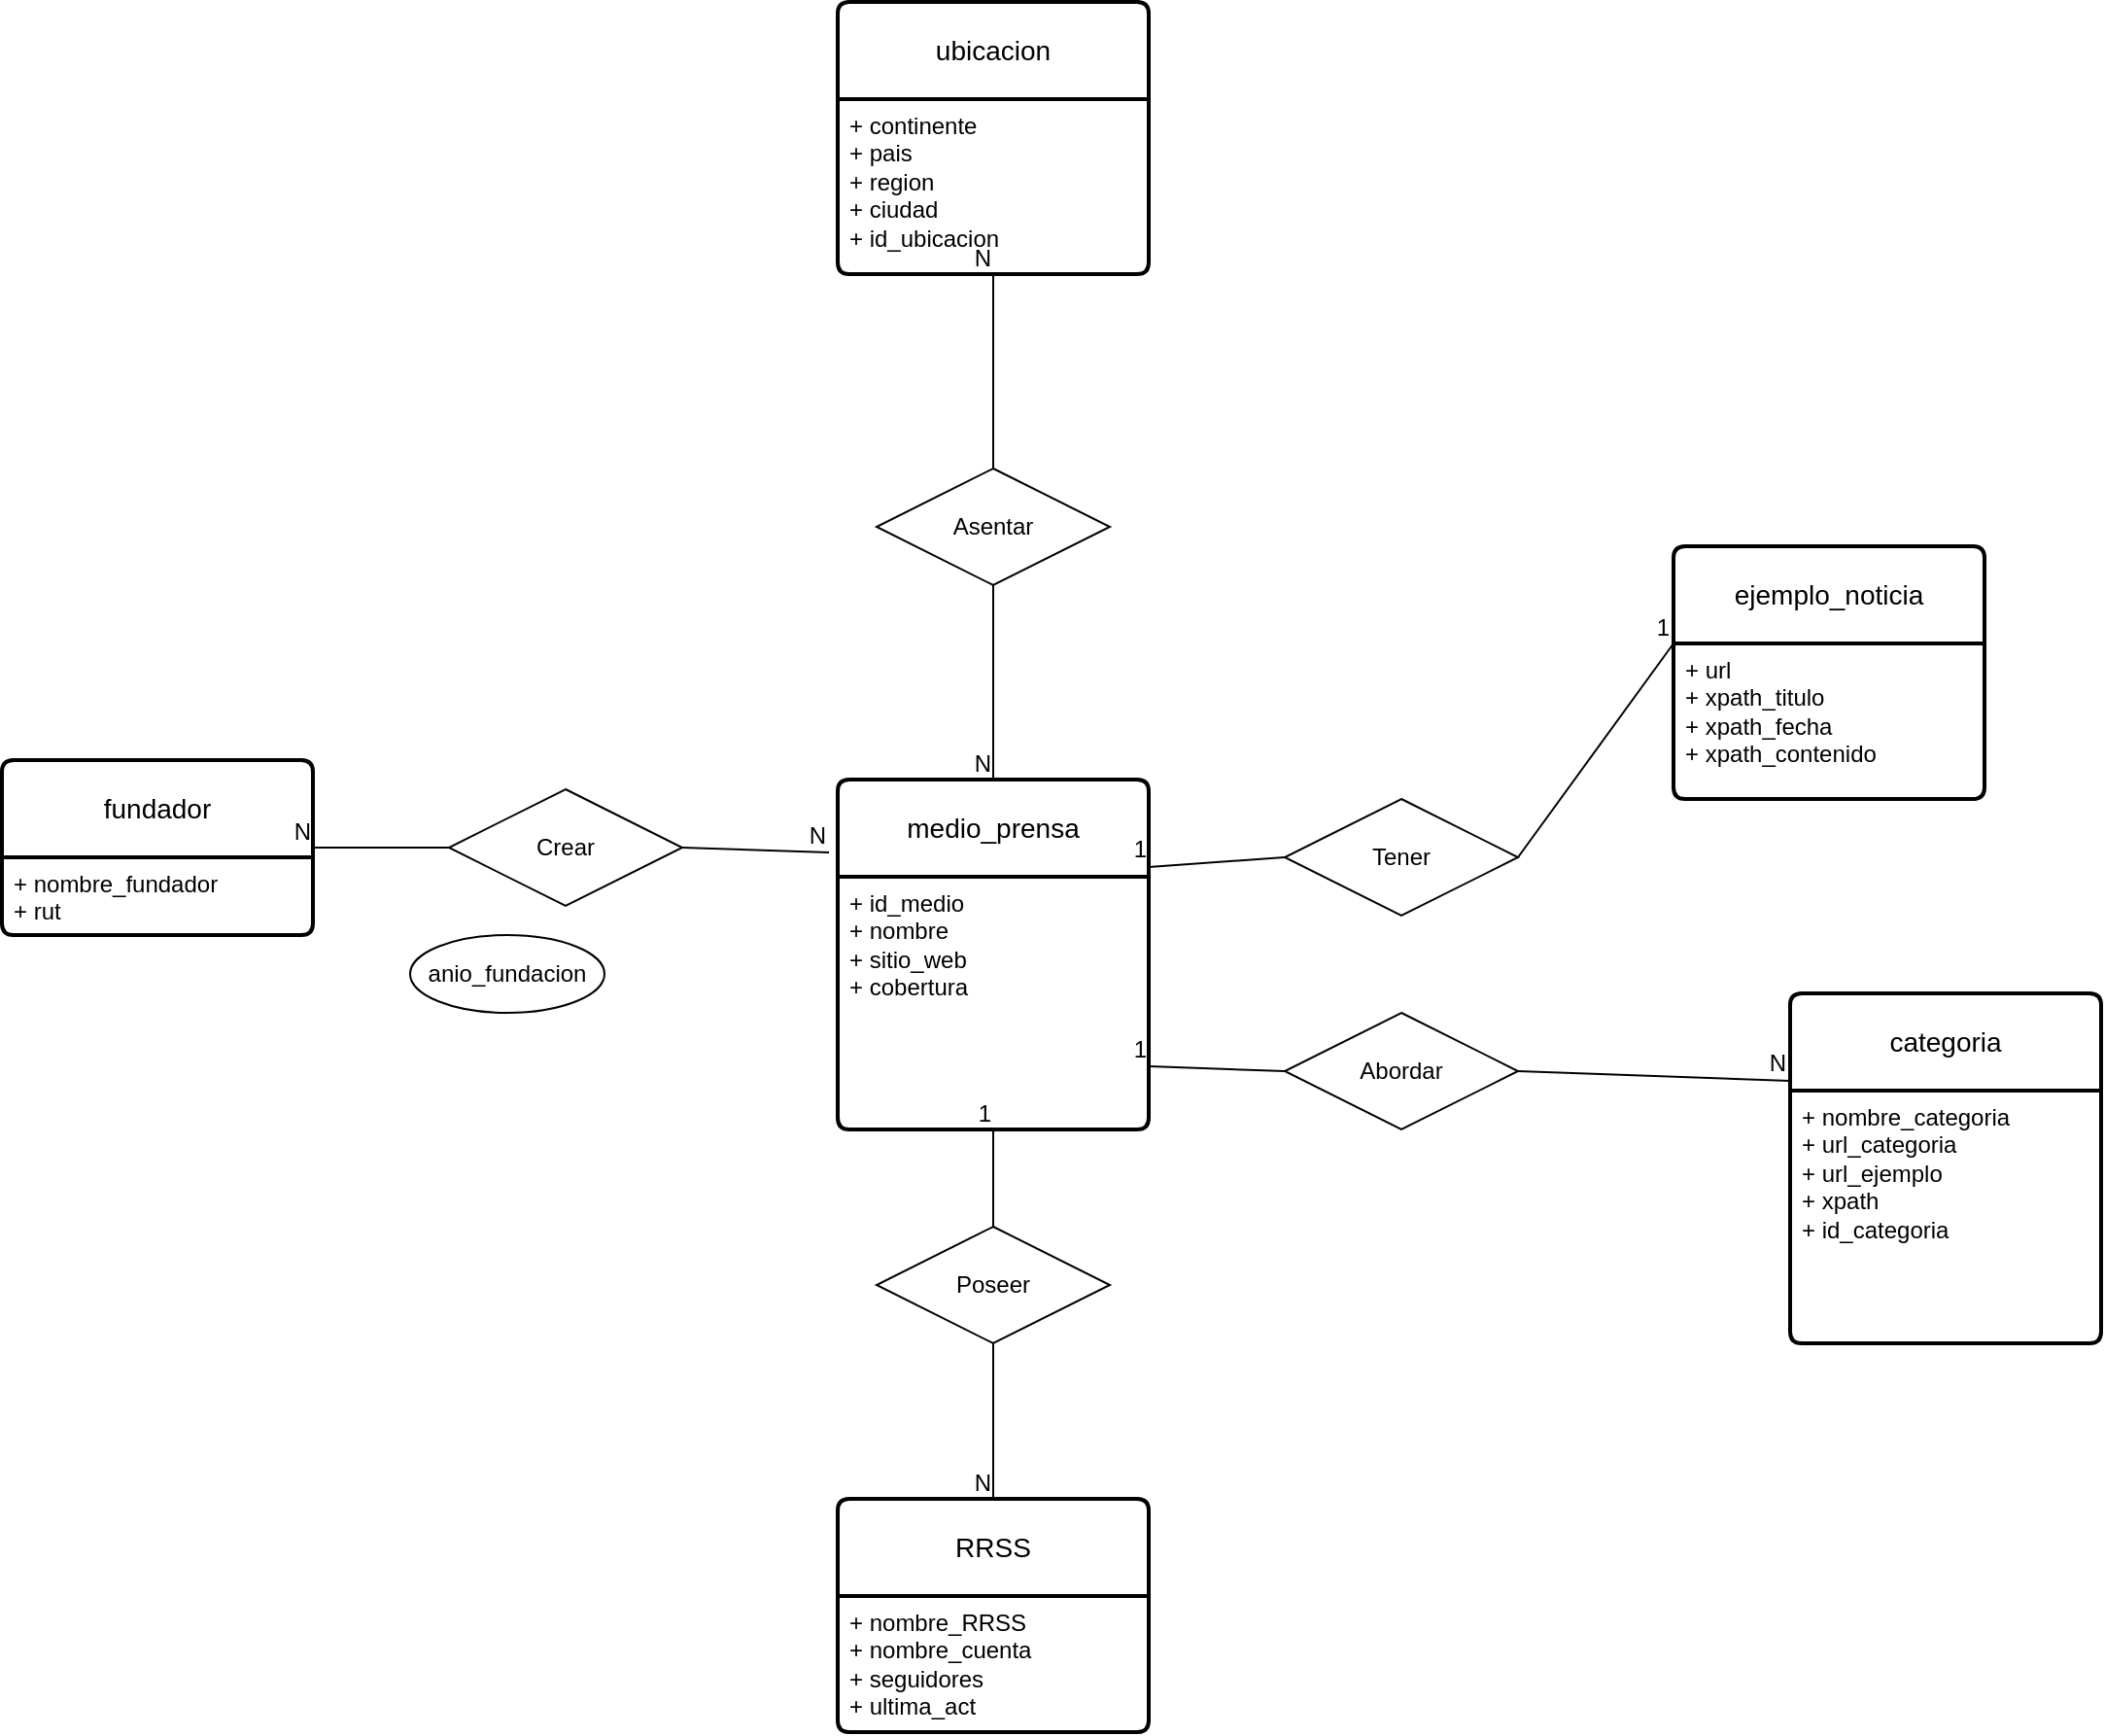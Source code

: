 <mxfile version="21.3.7" type="device">
  <diagram id="R2lEEEUBdFMjLlhIrx00" name="Page-1">
    <mxGraphModel dx="1404" dy="1748" grid="1" gridSize="10" guides="1" tooltips="1" connect="1" arrows="1" fold="1" page="1" pageScale="1" pageWidth="850" pageHeight="1100" math="0" shadow="0" extFonts="Permanent Marker^https://fonts.googleapis.com/css?family=Permanent+Marker">
      <root>
        <mxCell id="0" />
        <mxCell id="1" parent="0" />
        <mxCell id="KC0GCR72iDFEBpf8ADcb-1" value="medio_prensa" style="swimlane;childLayout=stackLayout;horizontal=1;startSize=50;horizontalStack=0;rounded=1;fontSize=14;fontStyle=0;strokeWidth=2;resizeParent=0;resizeLast=1;shadow=0;dashed=0;align=center;arcSize=4;whiteSpace=wrap;html=1;" parent="1" vertex="1">
          <mxGeometry x="410" y="240" width="160" height="180" as="geometry" />
        </mxCell>
        <mxCell id="KC0GCR72iDFEBpf8ADcb-2" value="+ id_medio&lt;br&gt;+ nombre&lt;br&gt;+ sitio_web&lt;br&gt;+ cobertura" style="align=left;strokeColor=none;fillColor=none;spacingLeft=4;fontSize=12;verticalAlign=top;resizable=0;rotatable=0;part=1;html=1;" parent="KC0GCR72iDFEBpf8ADcb-1" vertex="1">
          <mxGeometry y="50" width="160" height="130" as="geometry" />
        </mxCell>
        <mxCell id="KC0GCR72iDFEBpf8ADcb-3" value="RRSS" style="swimlane;childLayout=stackLayout;horizontal=1;startSize=50;horizontalStack=0;rounded=1;fontSize=14;fontStyle=0;strokeWidth=2;resizeParent=0;resizeLast=1;shadow=0;dashed=0;align=center;arcSize=4;whiteSpace=wrap;html=1;" parent="1" vertex="1">
          <mxGeometry x="410" y="610" width="160" height="120" as="geometry" />
        </mxCell>
        <mxCell id="KC0GCR72iDFEBpf8ADcb-4" value="+ nombre_RRSS&lt;br&gt;+ nombre_cuenta&lt;br&gt;+ seguidores&lt;br&gt;+ ultima_act" style="align=left;strokeColor=none;fillColor=none;spacingLeft=4;fontSize=12;verticalAlign=top;resizable=0;rotatable=0;part=1;html=1;" parent="KC0GCR72iDFEBpf8ADcb-3" vertex="1">
          <mxGeometry y="50" width="160" height="70" as="geometry" />
        </mxCell>
        <mxCell id="KC0GCR72iDFEBpf8ADcb-5" value="Poseer" style="shape=rhombus;perimeter=rhombusPerimeter;whiteSpace=wrap;html=1;align=center;" parent="1" vertex="1">
          <mxGeometry x="430" y="470" width="120" height="60" as="geometry" />
        </mxCell>
        <mxCell id="KC0GCR72iDFEBpf8ADcb-9" value="" style="endArrow=none;html=1;rounded=0;entryX=0.5;entryY=1;entryDx=0;entryDy=0;exitX=0.5;exitY=0;exitDx=0;exitDy=0;" parent="1" source="KC0GCR72iDFEBpf8ADcb-5" target="KC0GCR72iDFEBpf8ADcb-2" edge="1">
          <mxGeometry relative="1" as="geometry">
            <mxPoint x="320" y="480" as="sourcePoint" />
            <mxPoint x="480" y="480" as="targetPoint" />
          </mxGeometry>
        </mxCell>
        <mxCell id="KC0GCR72iDFEBpf8ADcb-10" value="1" style="resizable=0;html=1;whiteSpace=wrap;align=right;verticalAlign=bottom;" parent="KC0GCR72iDFEBpf8ADcb-9" connectable="0" vertex="1">
          <mxGeometry x="1" relative="1" as="geometry" />
        </mxCell>
        <mxCell id="KC0GCR72iDFEBpf8ADcb-11" value="" style="endArrow=none;html=1;rounded=0;entryX=0.5;entryY=0;entryDx=0;entryDy=0;exitX=0.5;exitY=1;exitDx=0;exitDy=0;" parent="1" source="KC0GCR72iDFEBpf8ADcb-5" target="KC0GCR72iDFEBpf8ADcb-3" edge="1">
          <mxGeometry relative="1" as="geometry">
            <mxPoint x="500" y="480" as="sourcePoint" />
            <mxPoint x="500" y="430" as="targetPoint" />
          </mxGeometry>
        </mxCell>
        <mxCell id="KC0GCR72iDFEBpf8ADcb-12" value="N" style="resizable=0;html=1;whiteSpace=wrap;align=right;verticalAlign=bottom;" parent="KC0GCR72iDFEBpf8ADcb-11" connectable="0" vertex="1">
          <mxGeometry x="1" relative="1" as="geometry" />
        </mxCell>
        <mxCell id="KC0GCR72iDFEBpf8ADcb-13" value="ejemplo_noticia" style="swimlane;childLayout=stackLayout;horizontal=1;startSize=50;horizontalStack=0;rounded=1;fontSize=14;fontStyle=0;strokeWidth=2;resizeParent=0;resizeLast=1;shadow=0;dashed=0;align=center;arcSize=4;whiteSpace=wrap;html=1;" parent="1" vertex="1">
          <mxGeometry x="840" y="120" width="160" height="130" as="geometry" />
        </mxCell>
        <mxCell id="KC0GCR72iDFEBpf8ADcb-14" value="+ url&lt;br&gt;+ xpath_titulo&lt;br&gt;+ xpath_fecha&lt;br&gt;+ xpath_contenido" style="align=left;strokeColor=none;fillColor=none;spacingLeft=4;fontSize=12;verticalAlign=top;resizable=0;rotatable=0;part=1;html=1;" parent="KC0GCR72iDFEBpf8ADcb-13" vertex="1">
          <mxGeometry y="50" width="160" height="80" as="geometry" />
        </mxCell>
        <mxCell id="KC0GCR72iDFEBpf8ADcb-15" value="Tener" style="shape=rhombus;perimeter=rhombusPerimeter;whiteSpace=wrap;html=1;align=center;" parent="1" vertex="1">
          <mxGeometry x="640" y="250" width="120" height="60" as="geometry" />
        </mxCell>
        <mxCell id="KC0GCR72iDFEBpf8ADcb-16" value="" style="endArrow=none;html=1;rounded=0;entryX=0;entryY=0;entryDx=0;entryDy=0;exitX=1;exitY=0.5;exitDx=0;exitDy=0;" parent="1" source="KC0GCR72iDFEBpf8ADcb-15" target="KC0GCR72iDFEBpf8ADcb-14" edge="1">
          <mxGeometry relative="1" as="geometry">
            <mxPoint x="600" y="480" as="sourcePoint" />
            <mxPoint x="760" y="480" as="targetPoint" />
          </mxGeometry>
        </mxCell>
        <mxCell id="KC0GCR72iDFEBpf8ADcb-17" value="1" style="resizable=0;html=1;whiteSpace=wrap;align=right;verticalAlign=bottom;" parent="KC0GCR72iDFEBpf8ADcb-16" connectable="0" vertex="1">
          <mxGeometry x="1" relative="1" as="geometry" />
        </mxCell>
        <mxCell id="KC0GCR72iDFEBpf8ADcb-18" value="" style="endArrow=none;html=1;rounded=0;entryX=1;entryY=0.25;entryDx=0;entryDy=0;exitX=0;exitY=0.5;exitDx=0;exitDy=0;" parent="1" source="KC0GCR72iDFEBpf8ADcb-15" target="KC0GCR72iDFEBpf8ADcb-1" edge="1">
          <mxGeometry relative="1" as="geometry">
            <mxPoint x="600" y="235" as="sourcePoint" />
            <mxPoint x="640" y="335" as="targetPoint" />
          </mxGeometry>
        </mxCell>
        <mxCell id="KC0GCR72iDFEBpf8ADcb-19" value="1" style="resizable=0;html=1;whiteSpace=wrap;align=right;verticalAlign=bottom;" parent="KC0GCR72iDFEBpf8ADcb-18" connectable="0" vertex="1">
          <mxGeometry x="1" relative="1" as="geometry" />
        </mxCell>
        <mxCell id="KC0GCR72iDFEBpf8ADcb-20" value="fundador" style="swimlane;childLayout=stackLayout;horizontal=1;startSize=50;horizontalStack=0;rounded=1;fontSize=14;fontStyle=0;strokeWidth=2;resizeParent=0;resizeLast=1;shadow=0;dashed=0;align=center;arcSize=4;whiteSpace=wrap;html=1;" parent="1" vertex="1">
          <mxGeometry x="-20" y="230" width="160" height="90" as="geometry" />
        </mxCell>
        <mxCell id="KC0GCR72iDFEBpf8ADcb-21" value="+ nombre_fundador&lt;br&gt;+ rut" style="align=left;strokeColor=none;fillColor=none;spacingLeft=4;fontSize=12;verticalAlign=top;resizable=0;rotatable=0;part=1;html=1;" parent="KC0GCR72iDFEBpf8ADcb-20" vertex="1">
          <mxGeometry y="50" width="160" height="40" as="geometry" />
        </mxCell>
        <mxCell id="KC0GCR72iDFEBpf8ADcb-22" value="Crear" style="shape=rhombus;perimeter=rhombusPerimeter;whiteSpace=wrap;html=1;align=center;" parent="1" vertex="1">
          <mxGeometry x="210" y="245" width="120" height="60" as="geometry" />
        </mxCell>
        <mxCell id="KC0GCR72iDFEBpf8ADcb-23" value="" style="endArrow=none;html=1;rounded=0;entryX=1;entryY=0.5;entryDx=0;entryDy=0;" parent="1" source="KC0GCR72iDFEBpf8ADcb-22" target="KC0GCR72iDFEBpf8ADcb-20" edge="1">
          <mxGeometry relative="1" as="geometry">
            <mxPoint x="210" y="270" as="sourcePoint" />
            <mxPoint x="140" y="275" as="targetPoint" />
          </mxGeometry>
        </mxCell>
        <mxCell id="KC0GCR72iDFEBpf8ADcb-24" value="N" style="resizable=0;html=1;whiteSpace=wrap;align=right;verticalAlign=bottom;" parent="KC0GCR72iDFEBpf8ADcb-23" connectable="0" vertex="1">
          <mxGeometry x="1" relative="1" as="geometry" />
        </mxCell>
        <mxCell id="KC0GCR72iDFEBpf8ADcb-25" value="" style="endArrow=none;html=1;rounded=0;entryX=-0.028;entryY=0.208;entryDx=0;entryDy=0;exitX=1;exitY=0.5;exitDx=0;exitDy=0;entryPerimeter=0;" parent="1" source="KC0GCR72iDFEBpf8ADcb-22" target="KC0GCR72iDFEBpf8ADcb-1" edge="1">
          <mxGeometry relative="1" as="geometry">
            <mxPoint x="300" y="329.5" as="sourcePoint" />
            <mxPoint x="380" y="329.5" as="targetPoint" />
          </mxGeometry>
        </mxCell>
        <mxCell id="KC0GCR72iDFEBpf8ADcb-26" value="N" style="resizable=0;html=1;whiteSpace=wrap;align=right;verticalAlign=bottom;" parent="KC0GCR72iDFEBpf8ADcb-25" connectable="0" vertex="1">
          <mxGeometry x="1" relative="1" as="geometry" />
        </mxCell>
        <mxCell id="KC0GCR72iDFEBpf8ADcb-27" value="ubicacion" style="swimlane;childLayout=stackLayout;horizontal=1;startSize=50;horizontalStack=0;rounded=1;fontSize=14;fontStyle=0;strokeWidth=2;resizeParent=0;resizeLast=1;shadow=0;dashed=0;align=center;arcSize=4;whiteSpace=wrap;html=1;" parent="1" vertex="1">
          <mxGeometry x="410" y="-160" width="160" height="140" as="geometry" />
        </mxCell>
        <mxCell id="KC0GCR72iDFEBpf8ADcb-28" value="+ continente&lt;br&gt;+ pais&lt;br&gt;+ region&lt;br&gt;&lt;div&gt;+ ciudad&lt;/div&gt;&lt;div&gt;+ id_ubicacion&lt;br&gt;&lt;/div&gt;" style="align=left;strokeColor=none;fillColor=none;spacingLeft=4;fontSize=12;verticalAlign=top;resizable=0;rotatable=0;part=1;html=1;" parent="KC0GCR72iDFEBpf8ADcb-27" vertex="1">
          <mxGeometry y="50" width="160" height="90" as="geometry" />
        </mxCell>
        <mxCell id="KC0GCR72iDFEBpf8ADcb-30" value="Asentar" style="shape=rhombus;perimeter=rhombusPerimeter;whiteSpace=wrap;html=1;align=center;" parent="1" vertex="1">
          <mxGeometry x="430" y="80" width="120" height="60" as="geometry" />
        </mxCell>
        <mxCell id="KC0GCR72iDFEBpf8ADcb-31" value="" style="endArrow=none;html=1;rounded=0;exitX=0.5;exitY=1;exitDx=0;exitDy=0;" parent="1" source="KC0GCR72iDFEBpf8ADcb-30" target="KC0GCR72iDFEBpf8ADcb-1" edge="1">
          <mxGeometry relative="1" as="geometry">
            <mxPoint x="510" y="190" as="sourcePoint" />
            <mxPoint x="586" y="192" as="targetPoint" />
          </mxGeometry>
        </mxCell>
        <mxCell id="KC0GCR72iDFEBpf8ADcb-32" value="N" style="resizable=0;html=1;whiteSpace=wrap;align=right;verticalAlign=bottom;" parent="KC0GCR72iDFEBpf8ADcb-31" connectable="0" vertex="1">
          <mxGeometry x="1" relative="1" as="geometry" />
        </mxCell>
        <mxCell id="KC0GCR72iDFEBpf8ADcb-33" value="" style="endArrow=none;html=1;rounded=0;entryX=0.5;entryY=1;entryDx=0;entryDy=0;exitX=0.5;exitY=0;exitDx=0;exitDy=0;" parent="1" source="KC0GCR72iDFEBpf8ADcb-30" target="KC0GCR72iDFEBpf8ADcb-28" edge="1">
          <mxGeometry relative="1" as="geometry">
            <mxPoint x="400" y="310" as="sourcePoint" />
            <mxPoint x="560" y="310" as="targetPoint" />
          </mxGeometry>
        </mxCell>
        <mxCell id="KC0GCR72iDFEBpf8ADcb-34" value="N" style="resizable=0;html=1;whiteSpace=wrap;align=right;verticalAlign=bottom;" parent="KC0GCR72iDFEBpf8ADcb-33" connectable="0" vertex="1">
          <mxGeometry x="1" relative="1" as="geometry" />
        </mxCell>
        <mxCell id="KC0GCR72iDFEBpf8ADcb-35" value="categoria" style="swimlane;childLayout=stackLayout;horizontal=1;startSize=50;horizontalStack=0;rounded=1;fontSize=14;fontStyle=0;strokeWidth=2;resizeParent=0;resizeLast=1;shadow=0;dashed=0;align=center;arcSize=4;whiteSpace=wrap;html=1;" parent="1" vertex="1">
          <mxGeometry x="900" y="350" width="160" height="180" as="geometry" />
        </mxCell>
        <mxCell id="KC0GCR72iDFEBpf8ADcb-36" value="+ nombre_categoria&lt;br&gt;+ url_categoria&lt;br&gt;+ url_ejemplo&lt;br&gt;&lt;div&gt;+ xpath&lt;/div&gt;&lt;div&gt;+ id_categoria&lt;br&gt;&lt;/div&gt;" style="align=left;strokeColor=none;fillColor=none;spacingLeft=4;fontSize=12;verticalAlign=top;resizable=0;rotatable=0;part=1;html=1;" parent="KC0GCR72iDFEBpf8ADcb-35" vertex="1">
          <mxGeometry y="50" width="160" height="130" as="geometry" />
        </mxCell>
        <mxCell id="KC0GCR72iDFEBpf8ADcb-37" value="Abordar" style="shape=rhombus;perimeter=rhombusPerimeter;whiteSpace=wrap;html=1;align=center;" parent="1" vertex="1">
          <mxGeometry x="640" y="360" width="120" height="60" as="geometry" />
        </mxCell>
        <mxCell id="KC0GCR72iDFEBpf8ADcb-38" value="" style="endArrow=none;html=1;rounded=0;entryX=0;entryY=0.25;entryDx=0;entryDy=0;exitX=1;exitY=0.5;exitDx=0;exitDy=0;" parent="1" source="KC0GCR72iDFEBpf8ADcb-37" target="KC0GCR72iDFEBpf8ADcb-35" edge="1">
          <mxGeometry relative="1" as="geometry">
            <mxPoint x="700" y="529" as="sourcePoint" />
            <mxPoint x="780" y="529" as="targetPoint" />
          </mxGeometry>
        </mxCell>
        <mxCell id="KC0GCR72iDFEBpf8ADcb-39" value="N" style="resizable=0;html=1;whiteSpace=wrap;align=right;verticalAlign=bottom;" parent="KC0GCR72iDFEBpf8ADcb-38" connectable="0" vertex="1">
          <mxGeometry x="1" relative="1" as="geometry" />
        </mxCell>
        <mxCell id="KC0GCR72iDFEBpf8ADcb-40" value="" style="endArrow=none;html=1;rounded=0;entryX=1;entryY=0.75;entryDx=0;entryDy=0;exitX=0;exitY=0.5;exitDx=0;exitDy=0;" parent="1" source="KC0GCR72iDFEBpf8ADcb-37" target="KC0GCR72iDFEBpf8ADcb-2" edge="1">
          <mxGeometry relative="1" as="geometry">
            <mxPoint x="650" y="290" as="sourcePoint" />
            <mxPoint x="580" y="295" as="targetPoint" />
          </mxGeometry>
        </mxCell>
        <mxCell id="KC0GCR72iDFEBpf8ADcb-41" value="1" style="resizable=0;html=1;whiteSpace=wrap;align=right;verticalAlign=bottom;" parent="KC0GCR72iDFEBpf8ADcb-40" connectable="0" vertex="1">
          <mxGeometry x="1" relative="1" as="geometry" />
        </mxCell>
        <mxCell id="KC0GCR72iDFEBpf8ADcb-44" value="anio_fundacion" style="ellipse;whiteSpace=wrap;html=1;align=center;" parent="1" vertex="1">
          <mxGeometry x="190" y="320" width="100" height="40" as="geometry" />
        </mxCell>
      </root>
    </mxGraphModel>
  </diagram>
</mxfile>
